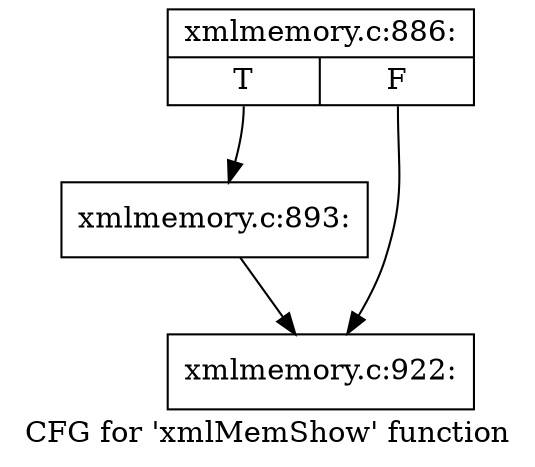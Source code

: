 digraph "CFG for 'xmlMemShow' function" {
	label="CFG for 'xmlMemShow' function";

	Node0x5650c3f046b0 [shape=record,label="{xmlmemory.c:886:|{<s0>T|<s1>F}}"];
	Node0x5650c3f046b0:s0 -> Node0x5650c3efc9d0;
	Node0x5650c3f046b0:s1 -> Node0x5650c3f06a00;
	Node0x5650c3efc9d0 [shape=record,label="{xmlmemory.c:893:}"];
	Node0x5650c3efc9d0 -> Node0x5650c3f06a00;
	Node0x5650c3f06a00 [shape=record,label="{xmlmemory.c:922:}"];
}

